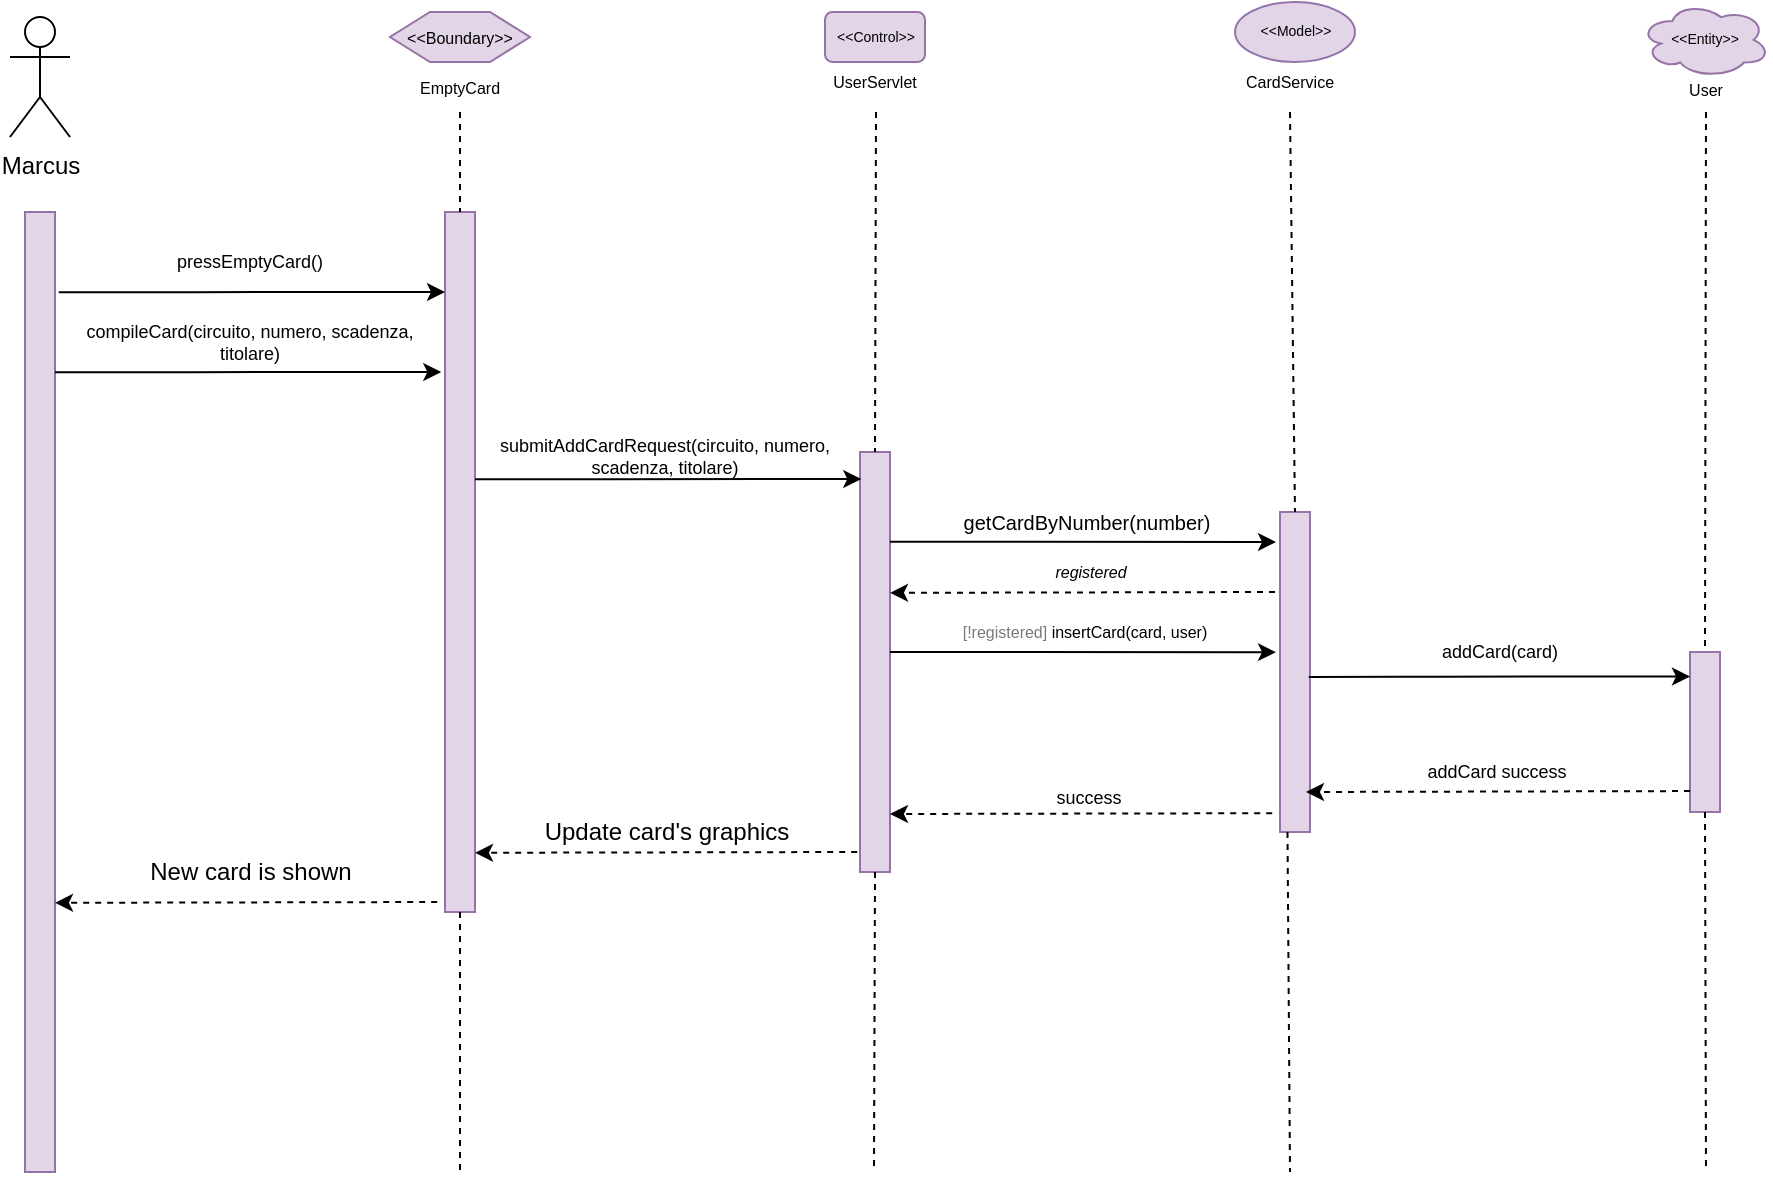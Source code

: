 <mxfile version="15.4.0" type="device"><diagram id="1OvarogxXKm3GbeuXe_s" name="Page-1"><mxGraphModel dx="982" dy="563" grid="1" gridSize="10" guides="1" tooltips="1" connect="1" arrows="1" fold="1" page="1" pageScale="1" pageWidth="827" pageHeight="1169" math="0" shadow="0"><root><mxCell id="0"/><mxCell id="1" parent="0"/><mxCell id="YSWSATCDvpHB1jUYzoDS-1" value="Marcus" style="shape=umlActor;verticalLabelPosition=bottom;verticalAlign=top;html=1;outlineConnect=0;" parent="1" vertex="1"><mxGeometry x="120" y="142.5" width="30" height="60" as="geometry"/></mxCell><mxCell id="YSWSATCDvpHB1jUYzoDS-2" value="" style="rounded=0;whiteSpace=wrap;html=1;fillColor=#e1d5e7;strokeColor=#9673a6;" parent="1" vertex="1"><mxGeometry x="127.5" y="240" width="15" height="480" as="geometry"/></mxCell><mxCell id="YSWSATCDvpHB1jUYzoDS-3" value="" style="rounded=0;whiteSpace=wrap;html=1;fillColor=#e1d5e7;strokeColor=#9673a6;" parent="1" vertex="1"><mxGeometry x="337.5" y="240" width="15" height="350" as="geometry"/></mxCell><mxCell id="YSWSATCDvpHB1jUYzoDS-4" value="" style="endArrow=none;dashed=1;html=1;rounded=0;fontSize=8;entryX=0.5;entryY=0;entryDx=0;entryDy=0;exitX=0.5;exitY=1;exitDx=0;exitDy=0;" parent="1" target="YSWSATCDvpHB1jUYzoDS-3" edge="1"><mxGeometry width="50" height="50" relative="1" as="geometry"><mxPoint x="345" y="190" as="sourcePoint"/><mxPoint x="367.5" y="250" as="targetPoint"/></mxGeometry></mxCell><mxCell id="YSWSATCDvpHB1jUYzoDS-5" value="&amp;lt;&amp;lt;Boundary&amp;gt;&amp;gt;" style="shape=hexagon;perimeter=hexagonPerimeter2;whiteSpace=wrap;html=1;fixedSize=1;fontSize=8;fillColor=#e1d5e7;strokeColor=#9673a6;" parent="1" vertex="1"><mxGeometry x="310" y="140" width="70" height="25" as="geometry"/></mxCell><mxCell id="YSWSATCDvpHB1jUYzoDS-6" value="&lt;div&gt;EmptyCard&lt;/div&gt;" style="text;html=1;strokeColor=none;fillColor=none;align=center;verticalAlign=middle;whiteSpace=wrap;rounded=0;fontSize=8;" parent="1" vertex="1"><mxGeometry x="330" y="170" width="30" height="15" as="geometry"/></mxCell><mxCell id="YSWSATCDvpHB1jUYzoDS-7" value="pressEmptyCard()" style="text;html=1;strokeColor=none;fillColor=none;align=center;verticalAlign=middle;whiteSpace=wrap;rounded=0;fontSize=9;" parent="1" vertex="1"><mxGeometry x="150" y="250" width="180" height="30" as="geometry"/></mxCell><mxCell id="YSWSATCDvpHB1jUYzoDS-8" value="&amp;lt;&amp;lt;Control&amp;gt;&amp;gt;" style="rounded=1;whiteSpace=wrap;html=1;fontSize=7;fillColor=#e1d5e7;strokeColor=#9673a6;" parent="1" vertex="1"><mxGeometry x="527.5" y="140" width="50" height="25" as="geometry"/></mxCell><mxCell id="YSWSATCDvpHB1jUYzoDS-9" value="UserServlet" style="text;html=1;strokeColor=none;fillColor=none;align=center;verticalAlign=middle;whiteSpace=wrap;rounded=0;fontSize=8;" parent="1" vertex="1"><mxGeometry x="493.13" y="167.5" width="118.75" height="15" as="geometry"/></mxCell><mxCell id="YSWSATCDvpHB1jUYzoDS-10" value="" style="rounded=0;whiteSpace=wrap;html=1;fillColor=#e1d5e7;strokeColor=#9673a6;" parent="1" vertex="1"><mxGeometry x="545" y="360" width="15" height="210" as="geometry"/></mxCell><mxCell id="YSWSATCDvpHB1jUYzoDS-11" value="" style="endArrow=none;dashed=1;html=1;rounded=0;fontSize=8;entryX=0.5;entryY=0;entryDx=0;entryDy=0;" parent="1" target="YSWSATCDvpHB1jUYzoDS-10" edge="1"><mxGeometry width="50" height="50" relative="1" as="geometry"><mxPoint x="553" y="190" as="sourcePoint"/><mxPoint x="597.5" y="263.5" as="targetPoint"/></mxGeometry></mxCell><mxCell id="YSWSATCDvpHB1jUYzoDS-12" value="&amp;lt;&amp;lt;Model&amp;gt;&amp;gt;" style="ellipse;whiteSpace=wrap;html=1;fontSize=7;fillColor=#e1d5e7;strokeColor=#9673a6;" parent="1" vertex="1"><mxGeometry x="732.5" y="135" width="60" height="30" as="geometry"/></mxCell><mxCell id="YSWSATCDvpHB1jUYzoDS-14" value="" style="rounded=0;whiteSpace=wrap;html=1;fillColor=#e1d5e7;strokeColor=#9673a6;" parent="1" vertex="1"><mxGeometry x="755" y="390" width="15" height="160" as="geometry"/></mxCell><mxCell id="YSWSATCDvpHB1jUYzoDS-15" value="" style="endArrow=none;dashed=1;html=1;rounded=0;fontSize=8;entryX=0.5;entryY=0;entryDx=0;entryDy=0;" parent="1" target="YSWSATCDvpHB1jUYzoDS-14" edge="1"><mxGeometry width="50" height="50" relative="1" as="geometry"><mxPoint x="760" y="190" as="sourcePoint"/><mxPoint x="782.5" y="288.5" as="targetPoint"/></mxGeometry></mxCell><mxCell id="YSWSATCDvpHB1jUYzoDS-16" value="CardService" style="text;html=1;strokeColor=none;fillColor=none;align=center;verticalAlign=middle;whiteSpace=wrap;rounded=0;fontSize=8;" parent="1" vertex="1"><mxGeometry x="745" y="167.5" width="30" height="15" as="geometry"/></mxCell><mxCell id="YSWSATCDvpHB1jUYzoDS-17" value="addCard(card)" style="text;html=1;strokeColor=none;fillColor=none;align=center;verticalAlign=middle;whiteSpace=wrap;rounded=0;fontSize=9;" parent="1" vertex="1"><mxGeometry x="770" y="450" width="190" height="20" as="geometry"/></mxCell><mxCell id="YSWSATCDvpHB1jUYzoDS-18" value="&amp;lt;&amp;lt;Entity&amp;gt;&amp;gt;" style="ellipse;shape=cloud;whiteSpace=wrap;html=1;fontSize=7;fillColor=#e1d5e7;strokeColor=#9673a6;" parent="1" vertex="1"><mxGeometry x="935" y="135.0" width="65" height="37.82" as="geometry"/></mxCell><mxCell id="YSWSATCDvpHB1jUYzoDS-19" value="" style="rounded=0;whiteSpace=wrap;html=1;fillColor=#e1d5e7;strokeColor=#9673a6;" parent="1" vertex="1"><mxGeometry x="960" y="460" width="15" height="80" as="geometry"/></mxCell><mxCell id="YSWSATCDvpHB1jUYzoDS-20" value="" style="endArrow=none;dashed=1;html=1;rounded=0;fontSize=8;entryX=0.5;entryY=0;entryDx=0;entryDy=0;" parent="1" target="YSWSATCDvpHB1jUYzoDS-19" edge="1"><mxGeometry width="50" height="50" relative="1" as="geometry"><mxPoint x="968" y="190" as="sourcePoint"/><mxPoint x="894.66" y="381.25" as="targetPoint"/></mxGeometry></mxCell><mxCell id="YSWSATCDvpHB1jUYzoDS-21" value="&lt;font style=&quot;font-size: 9px&quot;&gt;addCard success&lt;/font&gt;" style="text;html=1;strokeColor=none;fillColor=none;align=center;verticalAlign=middle;rounded=0;fontSize=9;" parent="1" vertex="1"><mxGeometry x="770" y="510" width="185" height="20" as="geometry"/></mxCell><mxCell id="YSWSATCDvpHB1jUYzoDS-22" value="" style="endArrow=classic;html=1;rounded=0;dashed=1;fontSize=7;" parent="1" edge="1"><mxGeometry width="50" height="50" relative="1" as="geometry"><mxPoint x="960" y="529.54" as="sourcePoint"/><mxPoint x="768" y="530" as="targetPoint"/></mxGeometry></mxCell><mxCell id="YSWSATCDvpHB1jUYzoDS-23" value="" style="endArrow=none;dashed=1;html=1;rounded=0;fontSize=8;exitX=0.5;exitY=1;exitDx=0;exitDy=0;" parent="1" source="YSWSATCDvpHB1jUYzoDS-19" edge="1"><mxGeometry width="50" height="50" relative="1" as="geometry"><mxPoint x="894.99" y="596.25" as="sourcePoint"/><mxPoint x="968" y="720" as="targetPoint"/></mxGeometry></mxCell><mxCell id="YSWSATCDvpHB1jUYzoDS-26" value="" style="endArrow=none;dashed=1;html=1;rounded=0;fontSize=8;exitX=0.5;exitY=1;exitDx=0;exitDy=0;" parent="1" source="YSWSATCDvpHB1jUYzoDS-3" edge="1"><mxGeometry width="50" height="50" relative="1" as="geometry"><mxPoint x="345" y="620" as="sourcePoint"/><mxPoint x="345" y="720" as="targetPoint"/><Array as="points"/></mxGeometry></mxCell><mxCell id="YSWSATCDvpHB1jUYzoDS-28" value="User" style="text;html=1;strokeColor=none;fillColor=none;align=center;verticalAlign=middle;whiteSpace=wrap;rounded=0;fontSize=8;" parent="1" vertex="1"><mxGeometry x="952.5" y="171.41" width="30" height="15" as="geometry"/></mxCell><mxCell id="YSWSATCDvpHB1jUYzoDS-29" value="" style="endArrow=classic;html=1;rounded=0;exitX=1;exitY=0;exitDx=0;exitDy=0;entryX=-0.125;entryY=0.121;entryDx=0;entryDy=0;entryPerimeter=0;" parent="1" edge="1"><mxGeometry width="50" height="50" relative="1" as="geometry"><mxPoint x="144.38" y="280.07" as="sourcePoint"/><mxPoint x="337.505" y="280" as="targetPoint"/><Array as="points"><mxPoint x="191.88" y="280.07"/><mxPoint x="211.88" y="280.07"/></Array></mxGeometry></mxCell><mxCell id="YSWSATCDvpHB1jUYzoDS-30" value="" style="endArrow=classic;html=1;rounded=0;exitX=1;exitY=0;exitDx=0;exitDy=0;entryX=-0.125;entryY=0.121;entryDx=0;entryDy=0;entryPerimeter=0;" parent="1" edge="1"><mxGeometry width="50" height="50" relative="1" as="geometry"><mxPoint x="352.5" y="373.57" as="sourcePoint"/><mxPoint x="545.625" y="373.5" as="targetPoint"/><Array as="points"><mxPoint x="400" y="373.57"/><mxPoint x="420" y="373.57"/></Array></mxGeometry></mxCell><mxCell id="YSWSATCDvpHB1jUYzoDS-31" value="&lt;div style=&quot;font-size: 9px&quot;&gt;&lt;font style=&quot;font-size: 9px&quot;&gt;submitAddCardRequest(circuito, numero, scadenza, titolare)&lt;/font&gt;&lt;/div&gt;" style="text;html=1;strokeColor=none;fillColor=none;align=center;verticalAlign=middle;whiteSpace=wrap;rounded=0;fontSize=9;" parent="1" vertex="1"><mxGeometry x="350" y="350" width="195" height="23.5" as="geometry"/></mxCell><mxCell id="YSWSATCDvpHB1jUYzoDS-34" value="" style="endArrow=classic;html=1;rounded=0;exitX=1;exitY=0;exitDx=0;exitDy=0;" parent="1" edge="1"><mxGeometry width="50" height="50" relative="1" as="geometry"><mxPoint x="560" y="404.93" as="sourcePoint"/><mxPoint x="753" y="405" as="targetPoint"/><Array as="points"><mxPoint x="607.5" y="404.93"/><mxPoint x="627.5" y="404.93"/></Array></mxGeometry></mxCell><mxCell id="YSWSATCDvpHB1jUYzoDS-38" value="&lt;font style=&quot;font-size: 9px&quot;&gt;success&lt;/font&gt;" style="text;html=1;strokeColor=none;fillColor=none;align=center;verticalAlign=middle;whiteSpace=wrap;rounded=0;fontSize=8;" parent="1" vertex="1"><mxGeometry x="562.25" y="520" width="195" height="26.5" as="geometry"/></mxCell><mxCell id="YSWSATCDvpHB1jUYzoDS-41" value="" style="endArrow=classic;html=1;rounded=0;dashed=1;fontSize=7;exitX=0.073;exitY=0.293;exitDx=0;exitDy=0;exitPerimeter=0;" parent="1" edge="1"><mxGeometry width="50" height="50" relative="1" as="geometry"><mxPoint x="751.095" y="540.605" as="sourcePoint"/><mxPoint x="560" y="541" as="targetPoint"/></mxGeometry></mxCell><mxCell id="YSWSATCDvpHB1jUYzoDS-42" value="getCardByNumber(number)" style="text;html=1;strokeColor=none;fillColor=none;align=center;verticalAlign=middle;whiteSpace=wrap;rounded=0;fontSize=10;" parent="1" vertex="1"><mxGeometry x="562.25" y="390" width="192.5" height="10" as="geometry"/></mxCell><mxCell id="YSWSATCDvpHB1jUYzoDS-44" value="" style="endArrow=classic;html=1;rounded=0;entryX=-0.125;entryY=0.121;entryDx=0;entryDy=0;entryPerimeter=0;" parent="1" edge="1"><mxGeometry width="50" height="50" relative="1" as="geometry"><mxPoint x="769.38" y="472.51" as="sourcePoint"/><mxPoint x="960.005" y="472.26" as="targetPoint"/><Array as="points"><mxPoint x="814.38" y="472.33"/><mxPoint x="834.38" y="472.33"/></Array></mxGeometry></mxCell><mxCell id="YSWSATCDvpHB1jUYzoDS-51" value="" style="endArrow=none;dashed=1;html=1;rounded=0;fontSize=8;exitX=0.25;exitY=1;exitDx=0;exitDy=0;" parent="1" source="YSWSATCDvpHB1jUYzoDS-14" edge="1"><mxGeometry width="50" height="50" relative="1" as="geometry"><mxPoint x="759.75" y="553.5" as="sourcePoint"/><mxPoint x="760" y="720" as="targetPoint"/></mxGeometry></mxCell><mxCell id="YSWSATCDvpHB1jUYzoDS-52" value="" style="endArrow=none;dashed=1;html=1;rounded=0;fontSize=8;exitX=0.5;exitY=1;exitDx=0;exitDy=0;" parent="1" source="YSWSATCDvpHB1jUYzoDS-10" edge="1"><mxGeometry width="50" height="50" relative="1" as="geometry"><mxPoint x="552" y="620" as="sourcePoint"/><mxPoint x="552" y="720" as="targetPoint"/></mxGeometry></mxCell><mxCell id="1Dftn5dTaNEUlLf8cbUL-15" value="" style="endArrow=classic;html=1;rounded=0;exitX=1;exitY=0;exitDx=0;exitDy=0;" parent="1" edge="1"><mxGeometry width="50" height="50" relative="1" as="geometry"><mxPoint x="560" y="460.0" as="sourcePoint"/><mxPoint x="753" y="460.07" as="targetPoint"/><Array as="points"><mxPoint x="607.5" y="460.0"/><mxPoint x="627.5" y="460.0"/></Array></mxGeometry></mxCell><mxCell id="1Dftn5dTaNEUlLf8cbUL-17" value="" style="endArrow=classic;html=1;rounded=0;dashed=1;fontSize=7;entryX=1;entryY=0.333;entryDx=0;entryDy=0;entryPerimeter=0;" parent="1" edge="1"><mxGeometry width="50" height="50" relative="1" as="geometry"><mxPoint x="752.5" y="430.0" as="sourcePoint"/><mxPoint x="560" y="430.42" as="targetPoint"/></mxGeometry></mxCell><mxCell id="1Dftn5dTaNEUlLf8cbUL-18" value="&lt;i&gt;registered&lt;/i&gt;" style="text;html=1;align=center;verticalAlign=middle;resizable=0;points=[];autosize=1;strokeColor=none;fillColor=none;fontSize=8;fontColor=#000000;" parent="1" vertex="1"><mxGeometry x="634.75" y="410" width="50" height="20" as="geometry"/></mxCell><mxCell id="1Dftn5dTaNEUlLf8cbUL-20" value="&lt;font color=&quot;#7a7a7a&quot;&gt;[!registered] &lt;/font&gt;insertCard(card,&amp;nbsp;user)" style="text;html=1;align=center;verticalAlign=middle;resizable=0;points=[];autosize=1;strokeColor=none;fillColor=none;fontSize=8;fontColor=#000000;" parent="1" vertex="1"><mxGeometry x="587.25" y="440" width="140" height="20" as="geometry"/></mxCell><mxCell id="LEsE2oOUbjGBRbav1YQk-1" value="" style="endArrow=classic;html=1;rounded=0;exitX=1;exitY=0;exitDx=0;exitDy=0;entryX=-0.125;entryY=0.121;entryDx=0;entryDy=0;entryPerimeter=0;" parent="1" edge="1"><mxGeometry width="50" height="50" relative="1" as="geometry"><mxPoint x="142.5" y="320.07" as="sourcePoint"/><mxPoint x="335.625" y="320" as="targetPoint"/><Array as="points"><mxPoint x="190" y="320.07"/><mxPoint x="210" y="320.07"/></Array></mxGeometry></mxCell><mxCell id="LEsE2oOUbjGBRbav1YQk-2" value="compileCard(circuito, numero, scadenza, titolare)" style="text;html=1;strokeColor=none;fillColor=none;align=center;verticalAlign=middle;whiteSpace=wrap;rounded=0;fontSize=9;" parent="1" vertex="1"><mxGeometry x="150" y="290" width="180" height="30" as="geometry"/></mxCell><mxCell id="LEsE2oOUbjGBRbav1YQk-4" value="" style="endArrow=classic;html=1;rounded=0;dashed=1;fontSize=7;exitX=0.073;exitY=0.293;exitDx=0;exitDy=0;exitPerimeter=0;" parent="1" edge="1"><mxGeometry width="50" height="50" relative="1" as="geometry"><mxPoint x="543.595" y="559.995" as="sourcePoint"/><mxPoint x="352.5" y="560.39" as="targetPoint"/></mxGeometry></mxCell><mxCell id="LEsE2oOUbjGBRbav1YQk-5" value="Update card's graphics" style="text;html=1;align=center;verticalAlign=middle;resizable=0;points=[];autosize=1;strokeColor=none;fillColor=none;" parent="1" vertex="1"><mxGeometry x="377.5" y="540" width="140" height="20" as="geometry"/></mxCell><mxCell id="hbcvAuGRPBnVPvn6B9XL-1" value="" style="endArrow=classic;html=1;rounded=0;dashed=1;fontSize=7;exitX=0.073;exitY=0.293;exitDx=0;exitDy=0;exitPerimeter=0;" edge="1" parent="1"><mxGeometry width="50" height="50" relative="1" as="geometry"><mxPoint x="333.595" y="585.005" as="sourcePoint"/><mxPoint x="142.5" y="585.4" as="targetPoint"/></mxGeometry></mxCell><mxCell id="hbcvAuGRPBnVPvn6B9XL-2" value="New card is shown" style="text;html=1;align=center;verticalAlign=middle;resizable=0;points=[];autosize=1;strokeColor=none;fillColor=none;" vertex="1" parent="1"><mxGeometry x="180" y="560" width="120" height="20" as="geometry"/></mxCell></root></mxGraphModel></diagram></mxfile>